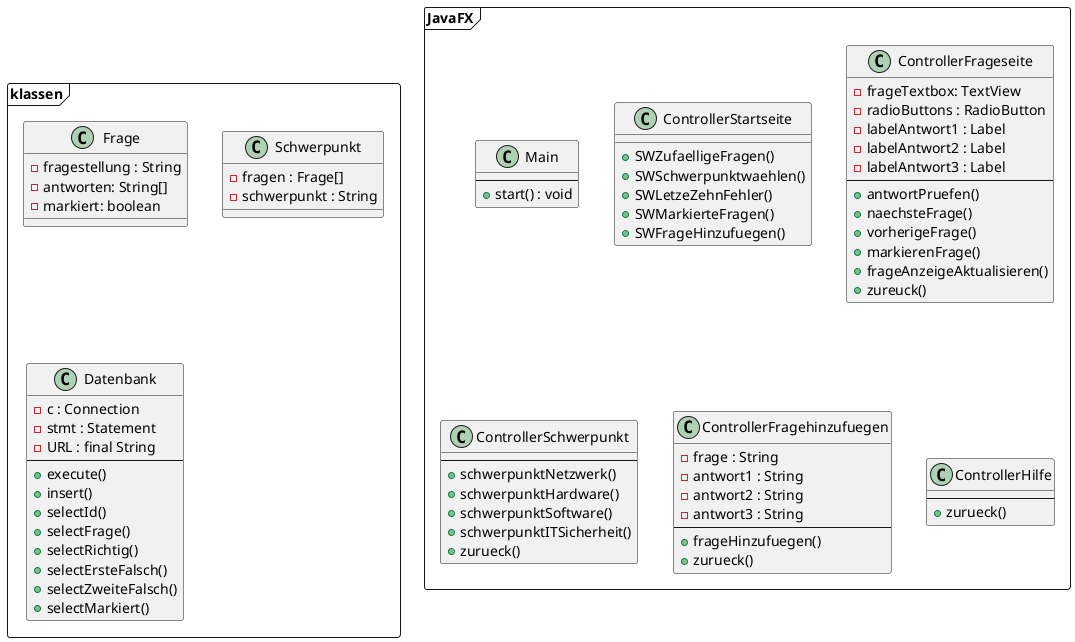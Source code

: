 @startuml klassendiagramm

frame klassen{
class Frage {
    - fragestellung : String
    - antworten: String[]
    - markiert: boolean
}

class Schwerpunkt {
    - fragen : Frage[]
    - schwerpunkt : String
}

class Datenbank {
    - c : Connection
    - stmt : Statement
    - URL : final String
    --
    + execute()
    + insert()
    + selectId()
    + selectFrage()
    + selectRichtig()
    + selectErsteFalsch()
    + selectZweiteFalsch()
    + selectMarkiert()
}

}

frame JavaFX {

class Main {
    --
    + start() : void
}
class ControllerStartseite {
    + SWZufaelligeFragen()
    + SWSchwerpunktwaehlen()
    + SWLetzeZehnFehler()
    + SWMarkierteFragen()
    + SWFrageHinzufuegen()
}

class ControllerFrageseite {
    - frageTextbox: TextView
    - radioButtons : RadioButton
    - labelAntwort1 : Label
    - labelAntwort2 : Label
    - labelAntwort3 : Label
    --
    + antwortPruefen()
    + naechsteFrage()
    + vorherigeFrage()
    + markierenFrage()
    + frageAnzeigeAktualisieren()
    + zureuck()
}

class ControllerSchwerpunkt{
    --
    + schwerpunktNetzwerk()
    + schwerpunktHardware()
    + schwerpunktSoftware()
    + schwerpunktITSicherheit()
    + zurueck()
}

class ControllerFragehinzufuegen{
    - frage : String
    - antwort1 : String
    - antwort2 : String
    - antwort3 : String
    --
    + frageHinzufuegen()
    + zurueck()
}

class ControllerHilfe{
    --
    + zurueck()
}

}

@enduml